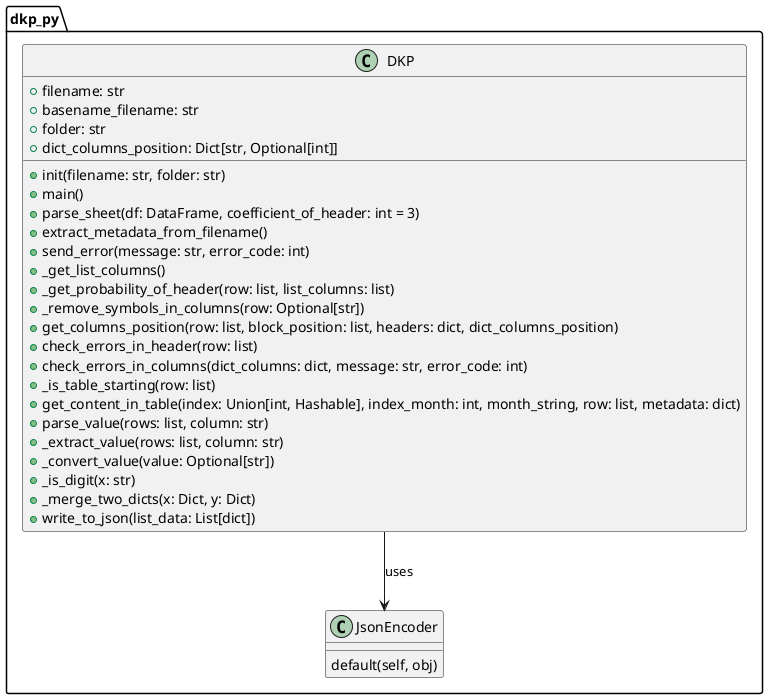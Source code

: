 @startuml

package "dkp_py" {

    class DKP {
        + filename: str
        + basename_filename: str
        + folder: str
        + dict_columns_position: Dict[str, Optional[int]]

        + init(filename: str, folder: str)
        + main()
        + parse_sheet(df: DataFrame, coefficient_of_header: int = 3)
        + extract_metadata_from_filename()
        + send_error(message: str, error_code: int)
        + _get_list_columns()
        + _get_probability_of_header(row: list, list_columns: list)
        + _remove_symbols_in_columns(row: Optional[str])
        + get_columns_position(row: list, block_position: list, headers: dict, dict_columns_position)
        + check_errors_in_header(row: list)
        + check_errors_in_columns(dict_columns: dict, message: str, error_code: int)
        + _is_table_starting(row: list)
        + get_content_in_table(index: Union[int, Hashable], index_month: int, month_string, row: list, metadata: dict)
        + parse_value(rows: list, column: str)
        + _extract_value(rows: list, column: str)
        + _convert_value(value: Optional[str])
        + _is_digit(x: str)
        + _merge_two_dicts(x: Dict, y: Dict)
        + write_to_json(list_data: List[dict])
    }


    class JsonEncoder {
        default(self, obj)
    }

}

DKP --> JsonEncoder : uses

@enduml



@startuml

participant User
participant DKP
participant ExcelFile
participant Logger
participant Telegram

User->>DKP: Initiate file processing
DKP->>ExcelFile: Read Excel file
DKP->>DKP: Extract metadata from filename
DKP->>DKP: Identify sheet and header
loop For each row in sheet
    DKP->>DKP: Process row data
    DKP->>DKP: Extract content
end
DKP->>DKP: Write processed data to JSON
alt Processing successful
    Logger->>Logger: Log success
else Processing failed
    Logger->>Logger: Log error
    Telegram->>Telegram: Send error notification
end

@enduml